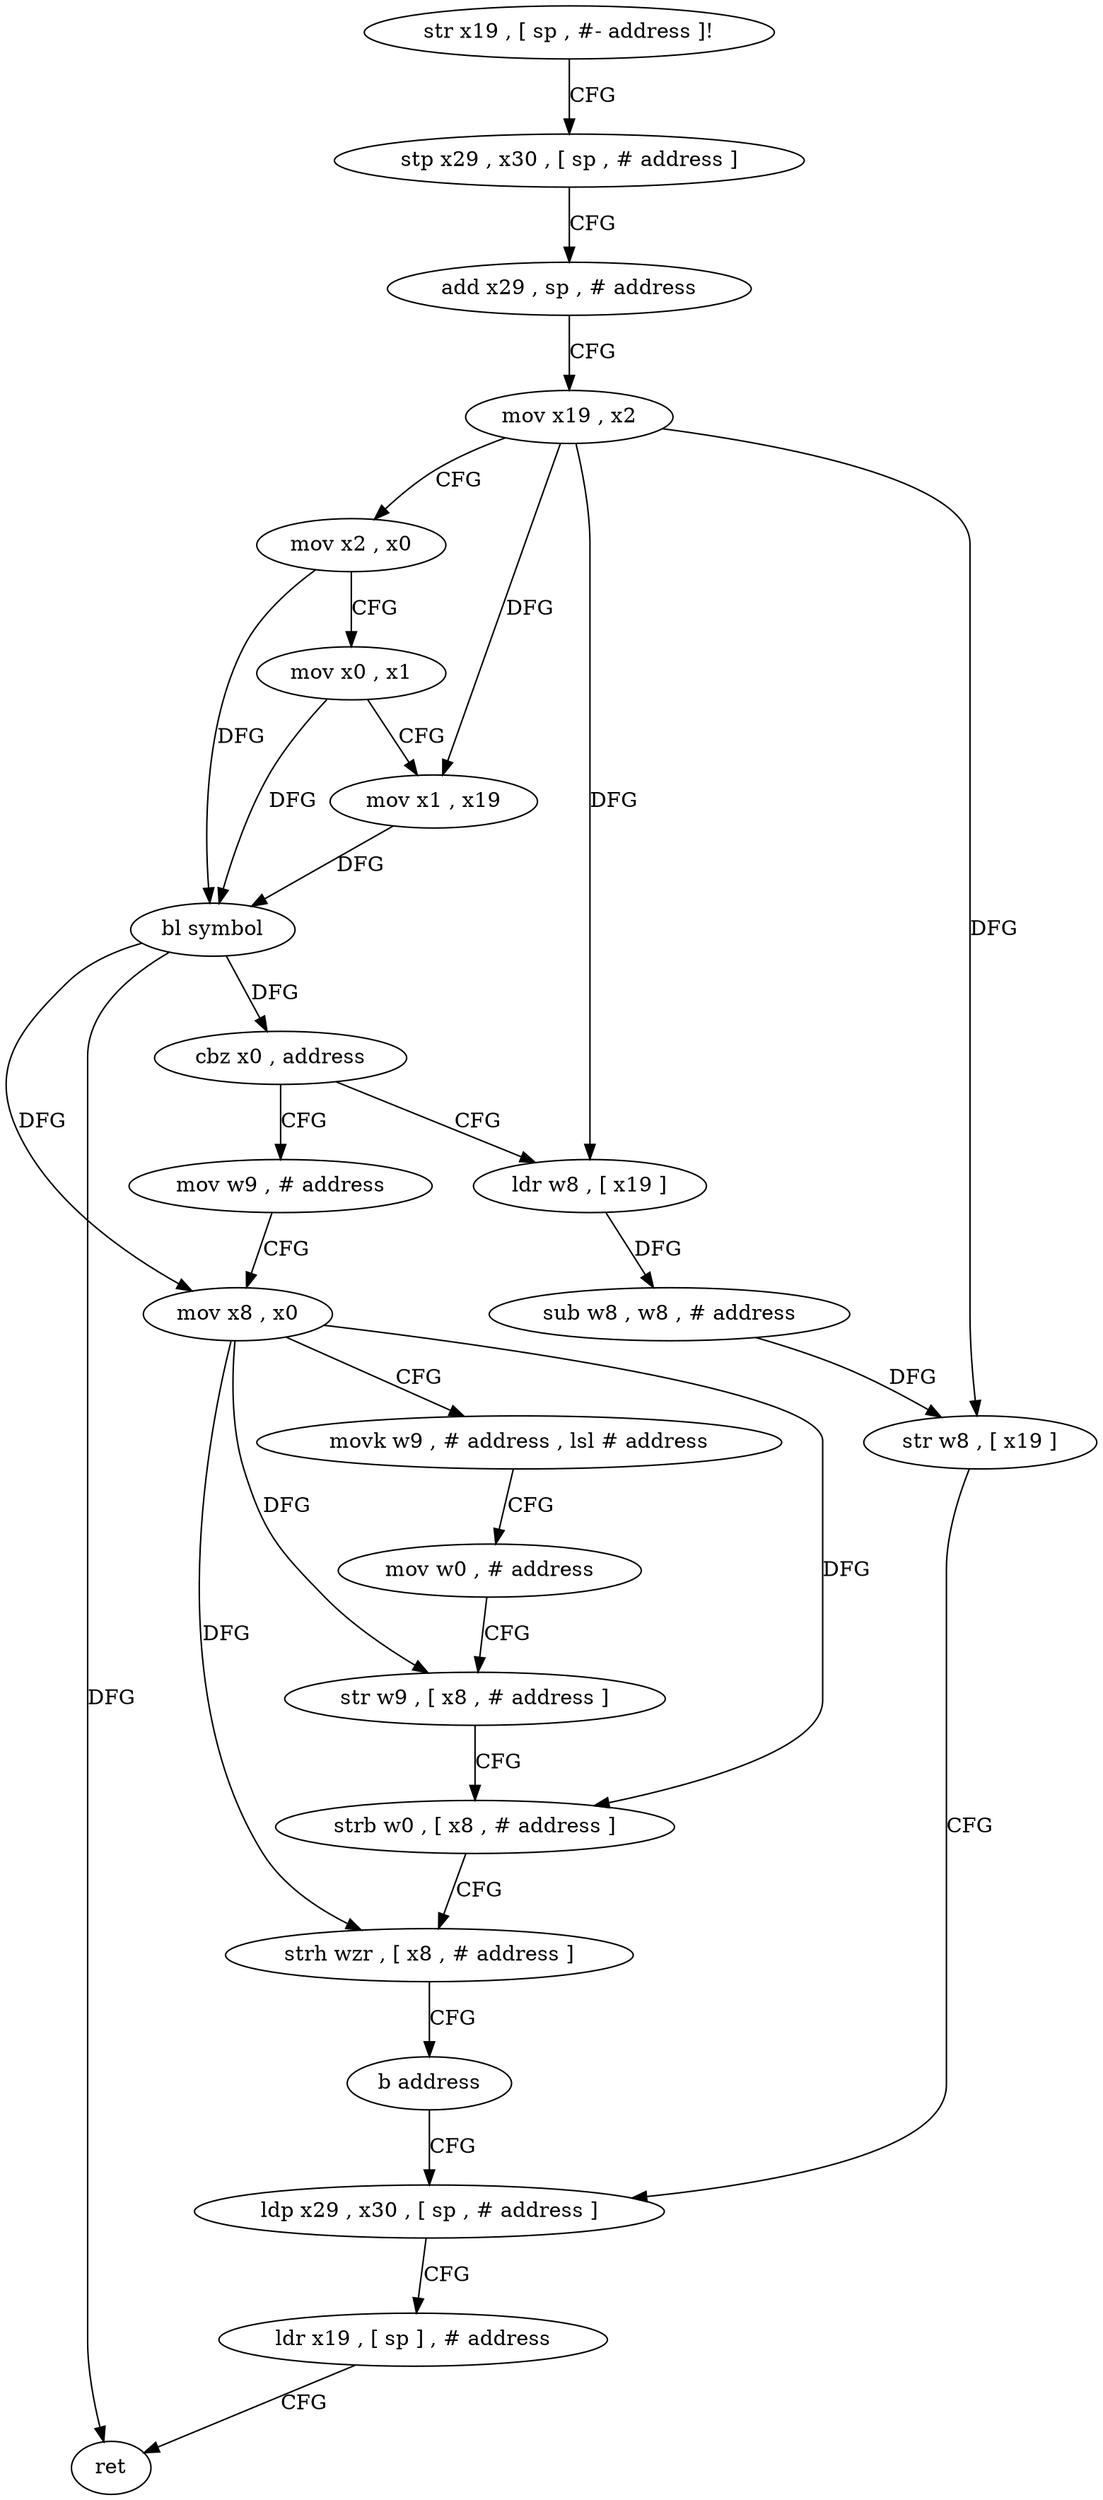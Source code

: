 digraph "func" {
"4247140" [label = "str x19 , [ sp , #- address ]!" ]
"4247144" [label = "stp x29 , x30 , [ sp , # address ]" ]
"4247148" [label = "add x29 , sp , # address" ]
"4247152" [label = "mov x19 , x2" ]
"4247156" [label = "mov x2 , x0" ]
"4247160" [label = "mov x0 , x1" ]
"4247164" [label = "mov x1 , x19" ]
"4247168" [label = "bl symbol" ]
"4247172" [label = "cbz x0 , address" ]
"4247208" [label = "ldr w8 , [ x19 ]" ]
"4247176" [label = "mov w9 , # address" ]
"4247212" [label = "sub w8 , w8 , # address" ]
"4247216" [label = "str w8 , [ x19 ]" ]
"4247220" [label = "ldp x29 , x30 , [ sp , # address ]" ]
"4247180" [label = "mov x8 , x0" ]
"4247184" [label = "movk w9 , # address , lsl # address" ]
"4247188" [label = "mov w0 , # address" ]
"4247192" [label = "str w9 , [ x8 , # address ]" ]
"4247196" [label = "strb w0 , [ x8 , # address ]" ]
"4247200" [label = "strh wzr , [ x8 , # address ]" ]
"4247204" [label = "b address" ]
"4247224" [label = "ldr x19 , [ sp ] , # address" ]
"4247228" [label = "ret" ]
"4247140" -> "4247144" [ label = "CFG" ]
"4247144" -> "4247148" [ label = "CFG" ]
"4247148" -> "4247152" [ label = "CFG" ]
"4247152" -> "4247156" [ label = "CFG" ]
"4247152" -> "4247164" [ label = "DFG" ]
"4247152" -> "4247208" [ label = "DFG" ]
"4247152" -> "4247216" [ label = "DFG" ]
"4247156" -> "4247160" [ label = "CFG" ]
"4247156" -> "4247168" [ label = "DFG" ]
"4247160" -> "4247164" [ label = "CFG" ]
"4247160" -> "4247168" [ label = "DFG" ]
"4247164" -> "4247168" [ label = "DFG" ]
"4247168" -> "4247172" [ label = "DFG" ]
"4247168" -> "4247180" [ label = "DFG" ]
"4247168" -> "4247228" [ label = "DFG" ]
"4247172" -> "4247208" [ label = "CFG" ]
"4247172" -> "4247176" [ label = "CFG" ]
"4247208" -> "4247212" [ label = "DFG" ]
"4247176" -> "4247180" [ label = "CFG" ]
"4247212" -> "4247216" [ label = "DFG" ]
"4247216" -> "4247220" [ label = "CFG" ]
"4247220" -> "4247224" [ label = "CFG" ]
"4247180" -> "4247184" [ label = "CFG" ]
"4247180" -> "4247192" [ label = "DFG" ]
"4247180" -> "4247196" [ label = "DFG" ]
"4247180" -> "4247200" [ label = "DFG" ]
"4247184" -> "4247188" [ label = "CFG" ]
"4247188" -> "4247192" [ label = "CFG" ]
"4247192" -> "4247196" [ label = "CFG" ]
"4247196" -> "4247200" [ label = "CFG" ]
"4247200" -> "4247204" [ label = "CFG" ]
"4247204" -> "4247220" [ label = "CFG" ]
"4247224" -> "4247228" [ label = "CFG" ]
}
